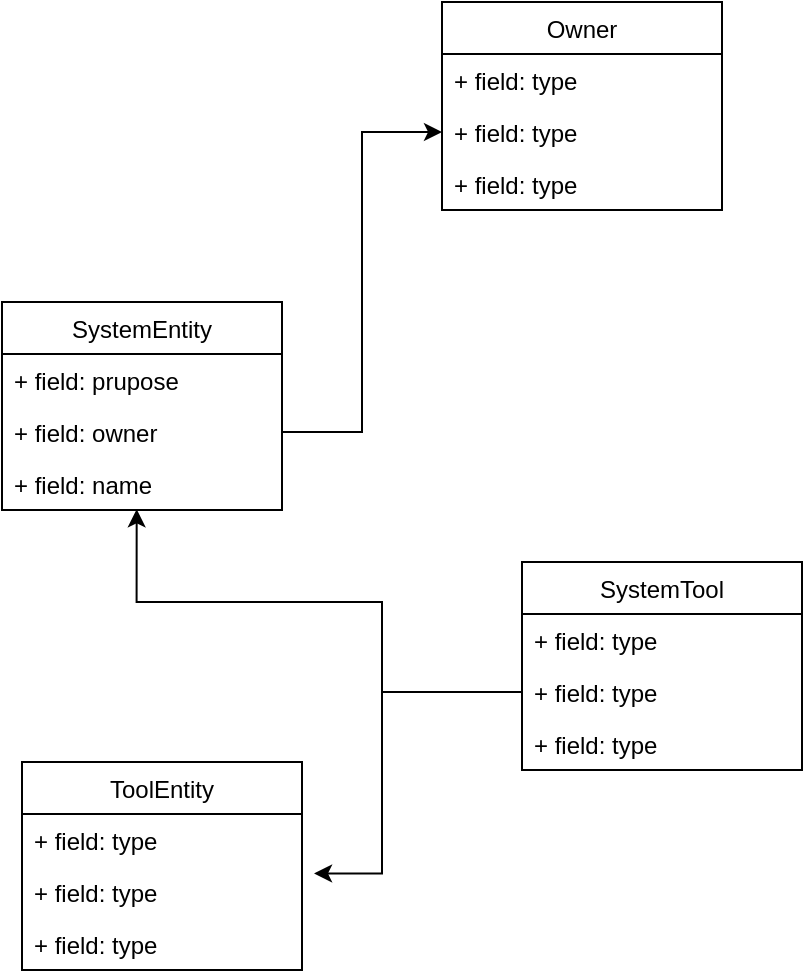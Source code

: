 <mxfile version="12.2.4" pages="1"><diagram id="qaQ7-ThV1oxY-ziV_3OY" name="Page-1"><mxGraphModel dx="1759" dy="566" grid="1" gridSize="10" guides="1" tooltips="1" connect="1" arrows="1" fold="1" page="1" pageScale="1" pageWidth="850" pageHeight="1100" math="0" shadow="0"><root><mxCell id="0"/><mxCell id="1" parent="0"/><mxCell id="7" value="SystemEntity" style="swimlane;fontStyle=0;childLayout=stackLayout;horizontal=1;startSize=26;fillColor=none;horizontalStack=0;resizeParent=1;resizeParentMax=0;resizeLast=0;collapsible=1;marginBottom=0;" parent="1" vertex="1"><mxGeometry x="20" y="480" width="140" height="104" as="geometry"/></mxCell><mxCell id="8" value="+ field: prupose" style="text;strokeColor=none;fillColor=none;align=left;verticalAlign=top;spacingLeft=4;spacingRight=4;overflow=hidden;rotatable=0;points=[[0,0.5],[1,0.5]];portConstraint=eastwest;" parent="7" vertex="1"><mxGeometry y="26" width="140" height="26" as="geometry"/></mxCell><mxCell id="9" value="+ field: owner" style="text;strokeColor=none;fillColor=none;align=left;verticalAlign=top;spacingLeft=4;spacingRight=4;overflow=hidden;rotatable=0;points=[[0,0.5],[1,0.5]];portConstraint=eastwest;" parent="7" vertex="1"><mxGeometry y="52" width="140" height="26" as="geometry"/></mxCell><mxCell id="10" value="+ field: name" style="text;strokeColor=none;fillColor=none;align=left;verticalAlign=top;spacingLeft=4;spacingRight=4;overflow=hidden;rotatable=0;points=[[0,0.5],[1,0.5]];portConstraint=eastwest;" parent="7" vertex="1"><mxGeometry y="78" width="140" height="26" as="geometry"/></mxCell><mxCell id="11" value="ToolEntity" style="swimlane;fontStyle=0;childLayout=stackLayout;horizontal=1;startSize=26;fillColor=none;horizontalStack=0;resizeParent=1;resizeParentMax=0;resizeLast=0;collapsible=1;marginBottom=0;" parent="1" vertex="1"><mxGeometry x="30" y="710" width="140" height="104" as="geometry"/></mxCell><mxCell id="12" value="+ field: type" style="text;strokeColor=none;fillColor=none;align=left;verticalAlign=top;spacingLeft=4;spacingRight=4;overflow=hidden;rotatable=0;points=[[0,0.5],[1,0.5]];portConstraint=eastwest;" parent="11" vertex="1"><mxGeometry y="26" width="140" height="26" as="geometry"/></mxCell><mxCell id="13" value="+ field: type" style="text;strokeColor=none;fillColor=none;align=left;verticalAlign=top;spacingLeft=4;spacingRight=4;overflow=hidden;rotatable=0;points=[[0,0.5],[1,0.5]];portConstraint=eastwest;" parent="11" vertex="1"><mxGeometry y="52" width="140" height="26" as="geometry"/></mxCell><mxCell id="14" value="+ field: type" style="text;strokeColor=none;fillColor=none;align=left;verticalAlign=top;spacingLeft=4;spacingRight=4;overflow=hidden;rotatable=0;points=[[0,0.5],[1,0.5]];portConstraint=eastwest;" parent="11" vertex="1"><mxGeometry y="78" width="140" height="26" as="geometry"/></mxCell><mxCell id="15" value="SystemTool" style="swimlane;fontStyle=0;childLayout=stackLayout;horizontal=1;startSize=26;fillColor=none;horizontalStack=0;resizeParent=1;resizeParentMax=0;resizeLast=0;collapsible=1;marginBottom=0;" parent="1" vertex="1"><mxGeometry x="280" y="610" width="140" height="104" as="geometry"/></mxCell><mxCell id="16" value="+ field: type" style="text;strokeColor=none;fillColor=none;align=left;verticalAlign=top;spacingLeft=4;spacingRight=4;overflow=hidden;rotatable=0;points=[[0,0.5],[1,0.5]];portConstraint=eastwest;" parent="15" vertex="1"><mxGeometry y="26" width="140" height="26" as="geometry"/></mxCell><mxCell id="17" value="+ field: type" style="text;strokeColor=none;fillColor=none;align=left;verticalAlign=top;spacingLeft=4;spacingRight=4;overflow=hidden;rotatable=0;points=[[0,0.5],[1,0.5]];portConstraint=eastwest;" parent="15" vertex="1"><mxGeometry y="52" width="140" height="26" as="geometry"/></mxCell><mxCell id="18" value="+ field: type" style="text;strokeColor=none;fillColor=none;align=left;verticalAlign=top;spacingLeft=4;spacingRight=4;overflow=hidden;rotatable=0;points=[[0,0.5],[1,0.5]];portConstraint=eastwest;" parent="15" vertex="1"><mxGeometry y="78" width="140" height="26" as="geometry"/></mxCell><mxCell id="19" value="Owner" style="swimlane;fontStyle=0;childLayout=stackLayout;horizontal=1;startSize=26;fillColor=none;horizontalStack=0;resizeParent=1;resizeParentMax=0;resizeLast=0;collapsible=1;marginBottom=0;" parent="1" vertex="1"><mxGeometry x="240" y="330" width="140" height="104" as="geometry"/></mxCell><mxCell id="20" value="+ field: type" style="text;strokeColor=none;fillColor=none;align=left;verticalAlign=top;spacingLeft=4;spacingRight=4;overflow=hidden;rotatable=0;points=[[0,0.5],[1,0.5]];portConstraint=eastwest;" parent="19" vertex="1"><mxGeometry y="26" width="140" height="26" as="geometry"/></mxCell><mxCell id="21" value="+ field: type" style="text;strokeColor=none;fillColor=none;align=left;verticalAlign=top;spacingLeft=4;spacingRight=4;overflow=hidden;rotatable=0;points=[[0,0.5],[1,0.5]];portConstraint=eastwest;" parent="19" vertex="1"><mxGeometry y="52" width="140" height="26" as="geometry"/></mxCell><mxCell id="22" value="+ field: type" style="text;strokeColor=none;fillColor=none;align=left;verticalAlign=top;spacingLeft=4;spacingRight=4;overflow=hidden;rotatable=0;points=[[0,0.5],[1,0.5]];portConstraint=eastwest;" parent="19" vertex="1"><mxGeometry y="78" width="140" height="26" as="geometry"/></mxCell><mxCell id="23" style="edgeStyle=orthogonalEdgeStyle;rounded=0;orthogonalLoop=1;jettySize=auto;html=1;exitX=1;exitY=0.5;exitDx=0;exitDy=0;" parent="1" source="9" target="21" edge="1"><mxGeometry relative="1" as="geometry"/></mxCell><mxCell id="24" style="edgeStyle=orthogonalEdgeStyle;rounded=0;orthogonalLoop=1;jettySize=auto;html=1;entryX=0.481;entryY=0.987;entryDx=0;entryDy=0;entryPerimeter=0;" parent="1" source="17" target="10" edge="1"><mxGeometry relative="1" as="geometry"><Array as="points"><mxPoint x="210" y="675"/><mxPoint x="210" y="630"/><mxPoint x="87" y="630"/></Array></mxGeometry></mxCell><mxCell id="25" style="edgeStyle=orthogonalEdgeStyle;rounded=0;orthogonalLoop=1;jettySize=auto;html=1;entryX=1.043;entryY=0.144;entryDx=0;entryDy=0;entryPerimeter=0;" parent="1" source="17" target="13" edge="1"><mxGeometry relative="1" as="geometry"><Array as="points"><mxPoint x="210" y="675"/><mxPoint x="210" y="765"/></Array></mxGeometry></mxCell></root></mxGraphModel></diagram></mxfile>